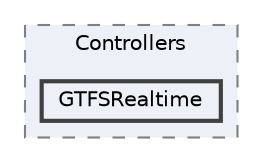 digraph "E:/Users/venel/Desktop/TravellerV2/traveller/Traveller-Server/Controllers/GTFSRealtime"
{
 // LATEX_PDF_SIZE
  bgcolor="transparent";
  edge [fontname=Helvetica,fontsize=10,labelfontname=Helvetica,labelfontsize=10];
  node [fontname=Helvetica,fontsize=10,shape=box,height=0.2,width=0.4];
  compound=true
  subgraph clusterdir_f3bd1644b7d21c59fff7ebecc90954c7 {
    graph [ bgcolor="#edf0f7", pencolor="grey50", label="Controllers", fontname=Helvetica,fontsize=10 style="filled,dashed", URL="dir_f3bd1644b7d21c59fff7ebecc90954c7.html",tooltip=""]
  dir_8c563af6b09372d353dbaa3a43d4487d [label="GTFSRealtime", fillcolor="#edf0f7", color="grey25", style="filled,bold", URL="dir_8c563af6b09372d353dbaa3a43d4487d.html",tooltip=""];
  }
}
